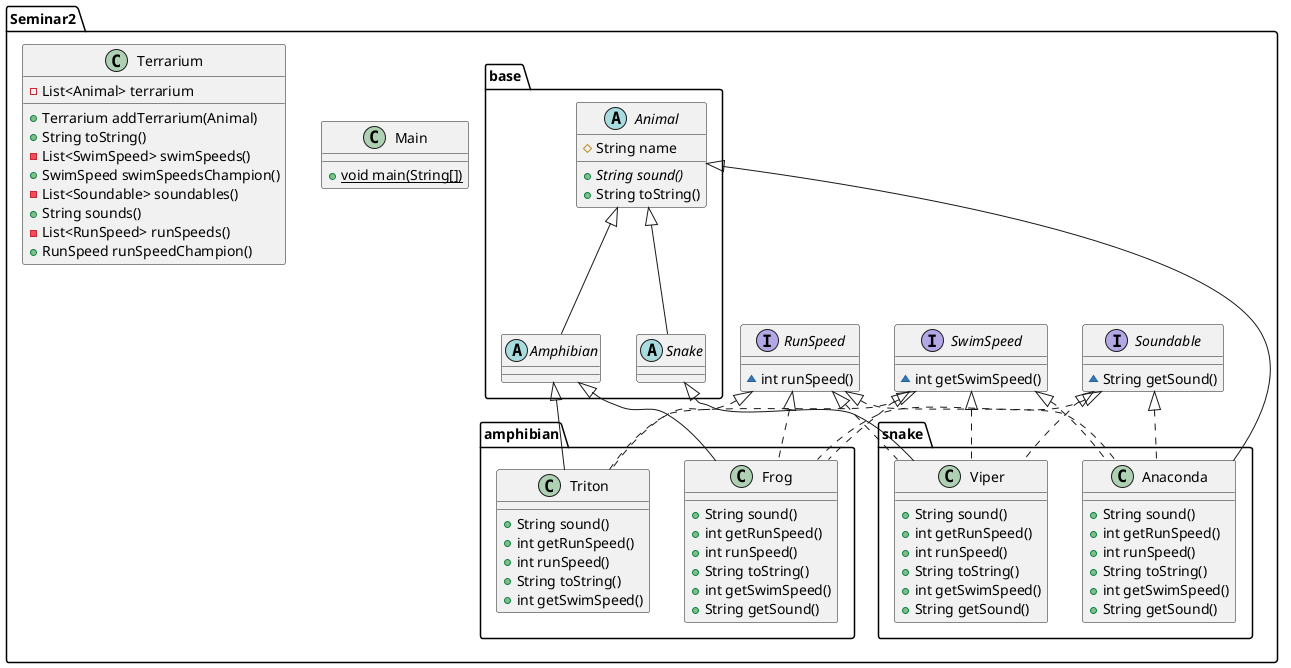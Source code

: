 @startuml
class Seminar2.snake.Anaconda {
+ String sound()
+ int getRunSpeed()
+ int runSpeed()
+ String toString()
+ int getSwimSpeed()
+ String getSound()
}
class Seminar2.amphibian.Frog {
+ String sound()
+ int getRunSpeed()
+ int runSpeed()
+ String toString()
+ int getSwimSpeed()
+ String getSound()
}
class Seminar2.Main {
+ {static} void main(String[])
}
abstract class Seminar2.base.Amphibian {
}
interface Seminar2.SwimSpeed {
~ int getSwimSpeed()
}
class Seminar2.Terrarium {
- List<Animal> terrarium
+ Terrarium addTerrarium(Animal)
+ String toString()
- List<SwimSpeed> swimSpeeds()
+ SwimSpeed swimSpeedsChampion()
- List<Soundable> soundables()
+ String sounds()
- List<RunSpeed> runSpeeds()
+ RunSpeed runSpeedChampion()
}
abstract class Seminar2.base.Snake {
}
class Seminar2.snake.Viper {
+ String sound()
+ int getRunSpeed()
+ int runSpeed()
+ String toString()
+ int getSwimSpeed()
+ String getSound()
}
interface Seminar2.RunSpeed {
~ int runSpeed()
}
abstract class Seminar2.base.Animal {
# String name
+ {abstract}String sound()
+ String toString()
}
interface Seminar2.Soundable {
~ String getSound()
}
class Seminar2.amphibian.Triton {
+ String sound()
+ int getRunSpeed()
+ int runSpeed()
+ String toString()
+ int getSwimSpeed()
}


Seminar2.SwimSpeed <|.. Seminar2.snake.Anaconda
Seminar2.Soundable <|.. Seminar2.snake.Anaconda
Seminar2.RunSpeed <|.. Seminar2.snake.Anaconda
Seminar2.base.Animal <|-- Seminar2.snake.Anaconda
Seminar2.SwimSpeed <|.. Seminar2.amphibian.Frog
Seminar2.Soundable <|.. Seminar2.amphibian.Frog
Seminar2.RunSpeed <|.. Seminar2.amphibian.Frog
Seminar2.base.Amphibian <|-- Seminar2.amphibian.Frog
Seminar2.base.Animal <|-- Seminar2.base.Amphibian
Seminar2.base.Animal <|-- Seminar2.base.Snake
Seminar2.SwimSpeed <|.. Seminar2.snake.Viper
Seminar2.Soundable <|.. Seminar2.snake.Viper
Seminar2.RunSpeed <|.. Seminar2.snake.Viper
Seminar2.base.Snake <|-- Seminar2.snake.Viper
Seminar2.SwimSpeed <|.. Seminar2.amphibian.Triton
Seminar2.RunSpeed <|.. Seminar2.amphibian.Triton
Seminar2.base.Amphibian <|-- Seminar2.amphibian.Triton
@enduml